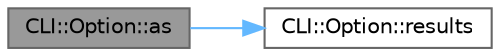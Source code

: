 digraph "CLI::Option::as"
{
 // LATEX_PDF_SIZE
  bgcolor="transparent";
  edge [fontname=Helvetica,fontsize=10,labelfontname=Helvetica,labelfontsize=10];
  node [fontname=Helvetica,fontsize=10,shape=box,height=0.2,width=0.4];
  rankdir="LR";
  Node1 [id="Node000001",label="CLI::Option::as",height=0.2,width=0.4,color="gray40", fillcolor="grey60", style="filled", fontcolor="black",tooltip="Return the results as the specified type"];
  Node1 -> Node2 [id="edge1_Node000001_Node000002",color="steelblue1",style="solid",tooltip=" "];
  Node2 [id="Node000002",label="CLI::Option::results",height=0.2,width=0.4,color="grey40", fillcolor="white", style="filled",URL="$class_c_l_i_1_1_option.html#a73fc56f3cd1a81fb029df35b033798a9",tooltip="Get the current complete results set"];
}
